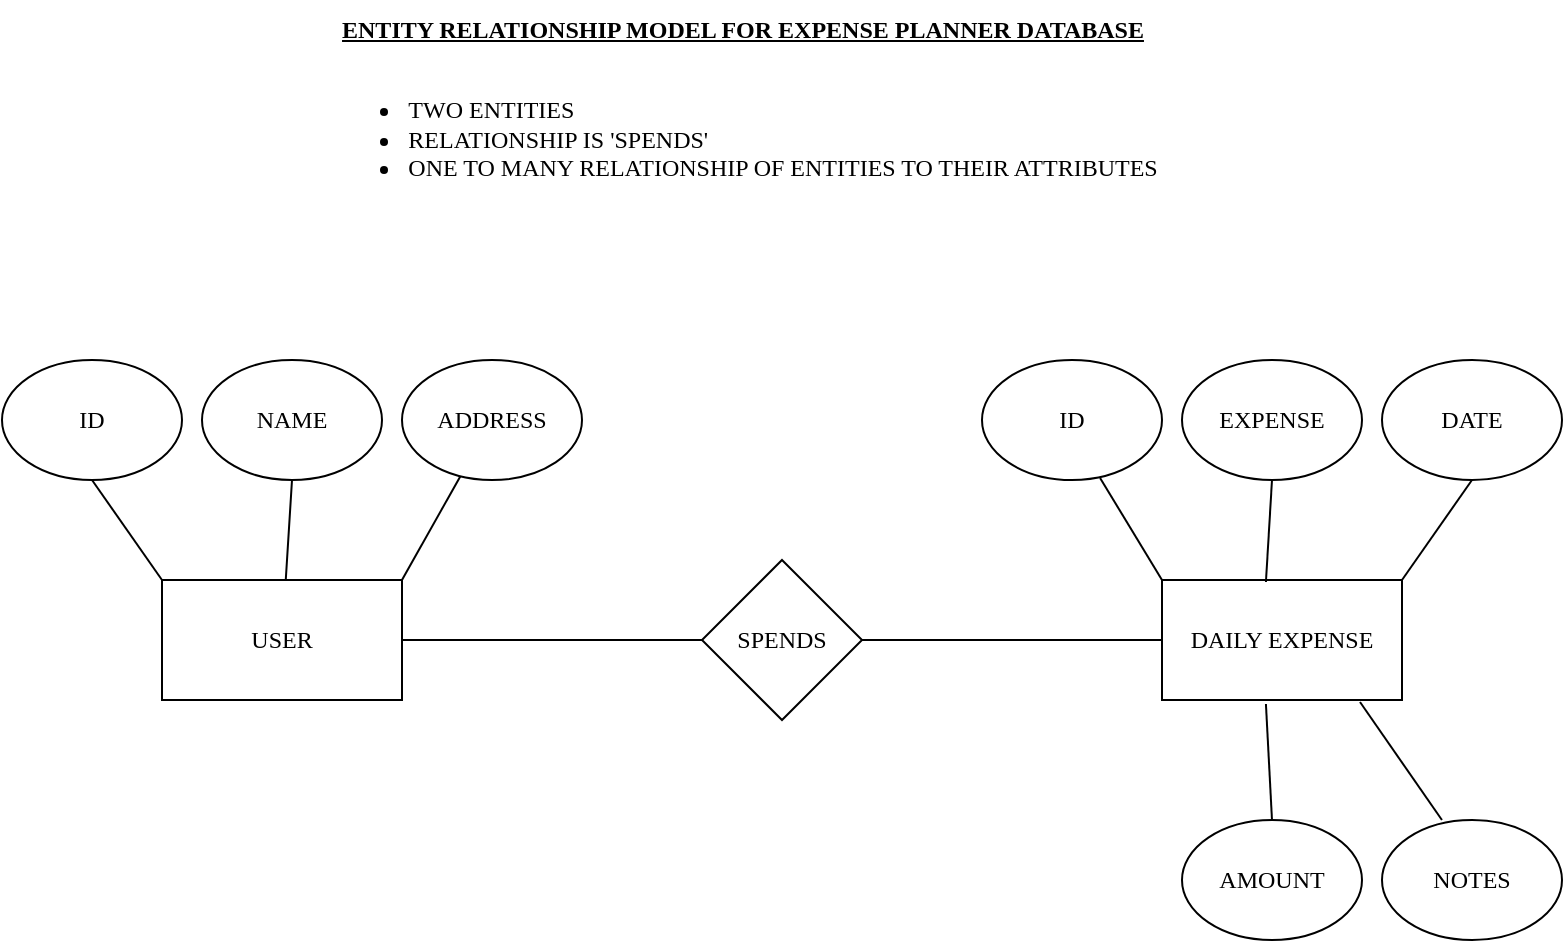 <mxfile version="20.8.0" type="github">
  <diagram id="R2lEEEUBdFMjLlhIrx00" name="Page-1">
    <mxGraphModel dx="1434" dy="1856" grid="1" gridSize="10" guides="1" tooltips="1" connect="1" arrows="1" fold="1" page="1" pageScale="1" pageWidth="850" pageHeight="1100" math="0" shadow="0" extFonts="Permanent Marker^https://fonts.googleapis.com/css?family=Permanent+Marker">
      <root>
        <mxCell id="0" />
        <mxCell id="1" parent="0" />
        <mxCell id="srv3Akw763_rH6EvhWY8-1" value="&lt;font face=&quot;Lucida Console&quot;&gt;DAILY EXPENSE&lt;/font&gt;" style="rounded=0;whiteSpace=wrap;html=1;" vertex="1" parent="1">
          <mxGeometry x="610" y="280" width="120" height="60" as="geometry" />
        </mxCell>
        <mxCell id="srv3Akw763_rH6EvhWY8-2" value="&lt;font face=&quot;Lucida Console&quot;&gt;USER&lt;/font&gt;" style="rounded=0;whiteSpace=wrap;html=1;" vertex="1" parent="1">
          <mxGeometry x="110" y="280" width="120" height="60" as="geometry" />
        </mxCell>
        <mxCell id="srv3Akw763_rH6EvhWY8-3" value="SPENDS" style="rhombus;whiteSpace=wrap;html=1;fontFamily=Lucida Console;" vertex="1" parent="1">
          <mxGeometry x="380" y="270" width="80" height="80" as="geometry" />
        </mxCell>
        <mxCell id="srv3Akw763_rH6EvhWY8-4" value="" style="endArrow=none;html=1;rounded=0;fontFamily=Lucida Console;entryX=0;entryY=0.5;entryDx=0;entryDy=0;" edge="1" parent="1" target="srv3Akw763_rH6EvhWY8-3">
          <mxGeometry width="50" height="50" relative="1" as="geometry">
            <mxPoint x="230" y="310" as="sourcePoint" />
            <mxPoint x="450" y="360" as="targetPoint" />
            <Array as="points">
              <mxPoint x="230" y="310" />
            </Array>
          </mxGeometry>
        </mxCell>
        <mxCell id="srv3Akw763_rH6EvhWY8-5" value="" style="endArrow=none;html=1;rounded=0;fontFamily=Lucida Console;entryX=0;entryY=0.5;entryDx=0;entryDy=0;exitX=1;exitY=0.5;exitDx=0;exitDy=0;" edge="1" parent="1" source="srv3Akw763_rH6EvhWY8-3" target="srv3Akw763_rH6EvhWY8-1">
          <mxGeometry width="50" height="50" relative="1" as="geometry">
            <mxPoint x="400" y="410" as="sourcePoint" />
            <mxPoint x="450" y="360" as="targetPoint" />
            <Array as="points" />
          </mxGeometry>
        </mxCell>
        <mxCell id="srv3Akw763_rH6EvhWY8-6" value="ID" style="ellipse;whiteSpace=wrap;html=1;fontFamily=Lucida Console;" vertex="1" parent="1">
          <mxGeometry x="30" y="170" width="90" height="60" as="geometry" />
        </mxCell>
        <mxCell id="srv3Akw763_rH6EvhWY8-7" value="NAME" style="ellipse;whiteSpace=wrap;html=1;fontFamily=Lucida Console;" vertex="1" parent="1">
          <mxGeometry x="130" y="170" width="90" height="60" as="geometry" />
        </mxCell>
        <mxCell id="srv3Akw763_rH6EvhWY8-8" value="ADDRESS" style="ellipse;whiteSpace=wrap;html=1;fontFamily=Lucida Console;" vertex="1" parent="1">
          <mxGeometry x="230" y="170" width="90" height="60" as="geometry" />
        </mxCell>
        <mxCell id="srv3Akw763_rH6EvhWY8-9" value="" style="endArrow=none;html=1;rounded=0;fontFamily=Lucida Console;entryX=0.5;entryY=1;entryDx=0;entryDy=0;exitX=0;exitY=0;exitDx=0;exitDy=0;" edge="1" parent="1" source="srv3Akw763_rH6EvhWY8-2" target="srv3Akw763_rH6EvhWY8-6">
          <mxGeometry width="50" height="50" relative="1" as="geometry">
            <mxPoint x="400" y="410" as="sourcePoint" />
            <mxPoint x="450" y="360" as="targetPoint" />
          </mxGeometry>
        </mxCell>
        <mxCell id="srv3Akw763_rH6EvhWY8-11" value="" style="endArrow=none;html=1;rounded=0;fontFamily=Lucida Console;entryX=0.5;entryY=1;entryDx=0;entryDy=0;" edge="1" parent="1" source="srv3Akw763_rH6EvhWY8-2" target="srv3Akw763_rH6EvhWY8-7">
          <mxGeometry width="50" height="50" relative="1" as="geometry">
            <mxPoint x="340" y="380" as="sourcePoint" />
            <mxPoint x="450" y="360" as="targetPoint" />
          </mxGeometry>
        </mxCell>
        <mxCell id="srv3Akw763_rH6EvhWY8-12" value="" style="endArrow=none;html=1;rounded=0;fontFamily=Lucida Console;exitX=1;exitY=0;exitDx=0;exitDy=0;" edge="1" parent="1" source="srv3Akw763_rH6EvhWY8-2" target="srv3Akw763_rH6EvhWY8-8">
          <mxGeometry width="50" height="50" relative="1" as="geometry">
            <mxPoint x="260" y="260" as="sourcePoint" />
            <mxPoint x="263.125" y="210" as="targetPoint" />
          </mxGeometry>
        </mxCell>
        <mxCell id="srv3Akw763_rH6EvhWY8-13" value="ID" style="ellipse;whiteSpace=wrap;html=1;fontFamily=Lucida Console;" vertex="1" parent="1">
          <mxGeometry x="520" y="170" width="90" height="60" as="geometry" />
        </mxCell>
        <mxCell id="srv3Akw763_rH6EvhWY8-14" value="DATE" style="ellipse;whiteSpace=wrap;html=1;fontFamily=Lucida Console;" vertex="1" parent="1">
          <mxGeometry x="720" y="170" width="90" height="60" as="geometry" />
        </mxCell>
        <mxCell id="srv3Akw763_rH6EvhWY8-15" value="EXPENSE" style="ellipse;whiteSpace=wrap;html=1;fontFamily=Lucida Console;" vertex="1" parent="1">
          <mxGeometry x="620" y="170" width="90" height="60" as="geometry" />
        </mxCell>
        <mxCell id="srv3Akw763_rH6EvhWY8-16" value="AMOUNT" style="ellipse;whiteSpace=wrap;html=1;fontFamily=Lucida Console;" vertex="1" parent="1">
          <mxGeometry x="620" y="400" width="90" height="60" as="geometry" />
        </mxCell>
        <mxCell id="srv3Akw763_rH6EvhWY8-17" value="NOTES" style="ellipse;whiteSpace=wrap;html=1;fontFamily=Lucida Console;" vertex="1" parent="1">
          <mxGeometry x="720" y="400" width="90" height="60" as="geometry" />
        </mxCell>
        <mxCell id="srv3Akw763_rH6EvhWY8-18" value="" style="endArrow=none;html=1;rounded=0;fontFamily=Lucida Console;entryX=0.656;entryY=0.983;entryDx=0;entryDy=0;entryPerimeter=0;" edge="1" parent="1" target="srv3Akw763_rH6EvhWY8-13">
          <mxGeometry width="50" height="50" relative="1" as="geometry">
            <mxPoint x="610" y="280" as="sourcePoint" />
            <mxPoint x="580" y="220" as="targetPoint" />
          </mxGeometry>
        </mxCell>
        <mxCell id="srv3Akw763_rH6EvhWY8-19" value="" style="endArrow=none;html=1;rounded=0;fontFamily=Lucida Console;exitX=0.433;exitY=0.017;exitDx=0;exitDy=0;exitPerimeter=0;entryX=0.5;entryY=1;entryDx=0;entryDy=0;" edge="1" parent="1" source="srv3Akw763_rH6EvhWY8-1" target="srv3Akw763_rH6EvhWY8-15">
          <mxGeometry width="50" height="50" relative="1" as="geometry">
            <mxPoint x="660" y="240" as="sourcePoint" />
            <mxPoint x="689.199" y="188.09" as="targetPoint" />
          </mxGeometry>
        </mxCell>
        <mxCell id="srv3Akw763_rH6EvhWY8-20" value="" style="endArrow=none;html=1;rounded=0;fontFamily=Lucida Console;exitX=1;exitY=0;exitDx=0;exitDy=0;entryX=0.5;entryY=1;entryDx=0;entryDy=0;" edge="1" parent="1" source="srv3Akw763_rH6EvhWY8-1" target="srv3Akw763_rH6EvhWY8-14">
          <mxGeometry width="50" height="50" relative="1" as="geometry">
            <mxPoint x="750" y="250" as="sourcePoint" />
            <mxPoint x="779.199" y="198.09" as="targetPoint" />
          </mxGeometry>
        </mxCell>
        <mxCell id="srv3Akw763_rH6EvhWY8-21" value="" style="endArrow=none;html=1;rounded=0;fontFamily=Lucida Console;exitX=0.5;exitY=0;exitDx=0;exitDy=0;entryX=0.433;entryY=1.033;entryDx=0;entryDy=0;entryPerimeter=0;" edge="1" parent="1" source="srv3Akw763_rH6EvhWY8-16" target="srv3Akw763_rH6EvhWY8-1">
          <mxGeometry width="50" height="50" relative="1" as="geometry">
            <mxPoint x="660" y="360" as="sourcePoint" />
            <mxPoint x="689.199" y="308.09" as="targetPoint" />
          </mxGeometry>
        </mxCell>
        <mxCell id="srv3Akw763_rH6EvhWY8-22" value="" style="endArrow=none;html=1;rounded=0;fontFamily=Lucida Console;exitX=0.333;exitY=0;exitDx=0;exitDy=0;exitPerimeter=0;entryX=0.825;entryY=1.017;entryDx=0;entryDy=0;entryPerimeter=0;" edge="1" parent="1" source="srv3Akw763_rH6EvhWY8-17" target="srv3Akw763_rH6EvhWY8-1">
          <mxGeometry width="50" height="50" relative="1" as="geometry">
            <mxPoint x="730" y="360" as="sourcePoint" />
            <mxPoint x="759.199" y="308.09" as="targetPoint" />
          </mxGeometry>
        </mxCell>
        <mxCell id="srv3Akw763_rH6EvhWY8-23" value="&lt;u&gt;&lt;b&gt;ENTITY RELATIONSHIP MODEL FOR EXPENSE PLANNER DATABASE&lt;/b&gt;&lt;/u&gt;&lt;br&gt;&lt;br&gt;&lt;div style=&quot;text-align: left;&quot;&gt;&lt;ul&gt;&lt;li&gt;&lt;span style=&quot;background-color: initial;&quot;&gt;TWO ENTITIES&amp;nbsp;&lt;/span&gt;&lt;/li&gt;&lt;li&gt;&lt;span style=&quot;background-color: initial;&quot;&gt;RELATIONSHIP IS &#39;SPENDS&#39;&lt;/span&gt;&lt;/li&gt;&lt;li&gt;&lt;span style=&quot;background-color: initial;&quot;&gt;ONE TO MANY RELATIONSHIP OF ENTITIES TO THEIR ATTRIBUTES&lt;/span&gt;&lt;/li&gt;&lt;/ul&gt;&lt;/div&gt;" style="text;html=1;align=center;verticalAlign=middle;resizable=0;points=[];autosize=1;strokeColor=none;fillColor=none;fontFamily=Lucida Console;" vertex="1" parent="1">
          <mxGeometry x="165" y="-10" width="470" height="110" as="geometry" />
        </mxCell>
      </root>
    </mxGraphModel>
  </diagram>
</mxfile>
